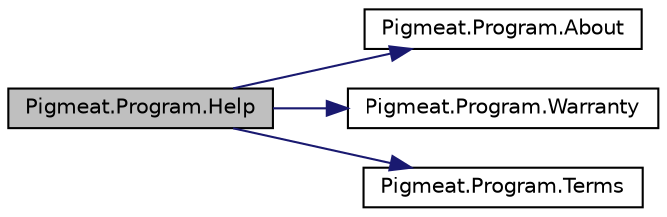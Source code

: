 digraph "Pigmeat.Program.Help"
{
  edge [fontname="Helvetica",fontsize="10",labelfontname="Helvetica",labelfontsize="10"];
  node [fontname="Helvetica",fontsize="10",shape=record];
  rankdir="LR";
  Node59 [label="Pigmeat.Program.Help",height=0.2,width=0.4,color="black", fillcolor="grey75", style="filled", fontcolor="black"];
  Node59 -> Node60 [color="midnightblue",fontsize="10",style="solid",fontname="Helvetica"];
  Node60 [label="Pigmeat.Program.About",height=0.2,width=0.4,color="black", fillcolor="white", style="filled",URL="$class_pigmeat_1_1_program.html#a9a8bd00e69ab494615e073f050ba2344",tooltip="Show authorship and license information regarding Pigmeat "];
  Node59 -> Node61 [color="midnightblue",fontsize="10",style="solid",fontname="Helvetica"];
  Node61 [label="Pigmeat.Program.Warranty",height=0.2,width=0.4,color="black", fillcolor="white", style="filled",URL="$class_pigmeat_1_1_program.html#a1dcbceceda4d4e696d8dbd07aa1bb036",tooltip="Output the warranty disclaimer per the GPL 3.0 license "];
  Node59 -> Node62 [color="midnightblue",fontsize="10",style="solid",fontname="Helvetica"];
  Node62 [label="Pigmeat.Program.Terms",height=0.2,width=0.4,color="black", fillcolor="white", style="filled",URL="$class_pigmeat_1_1_program.html#a8ef23dc63330befdb247d0ceac11f600",tooltip="Output the terms and conditions of the GPL 3.0 license "];
}
